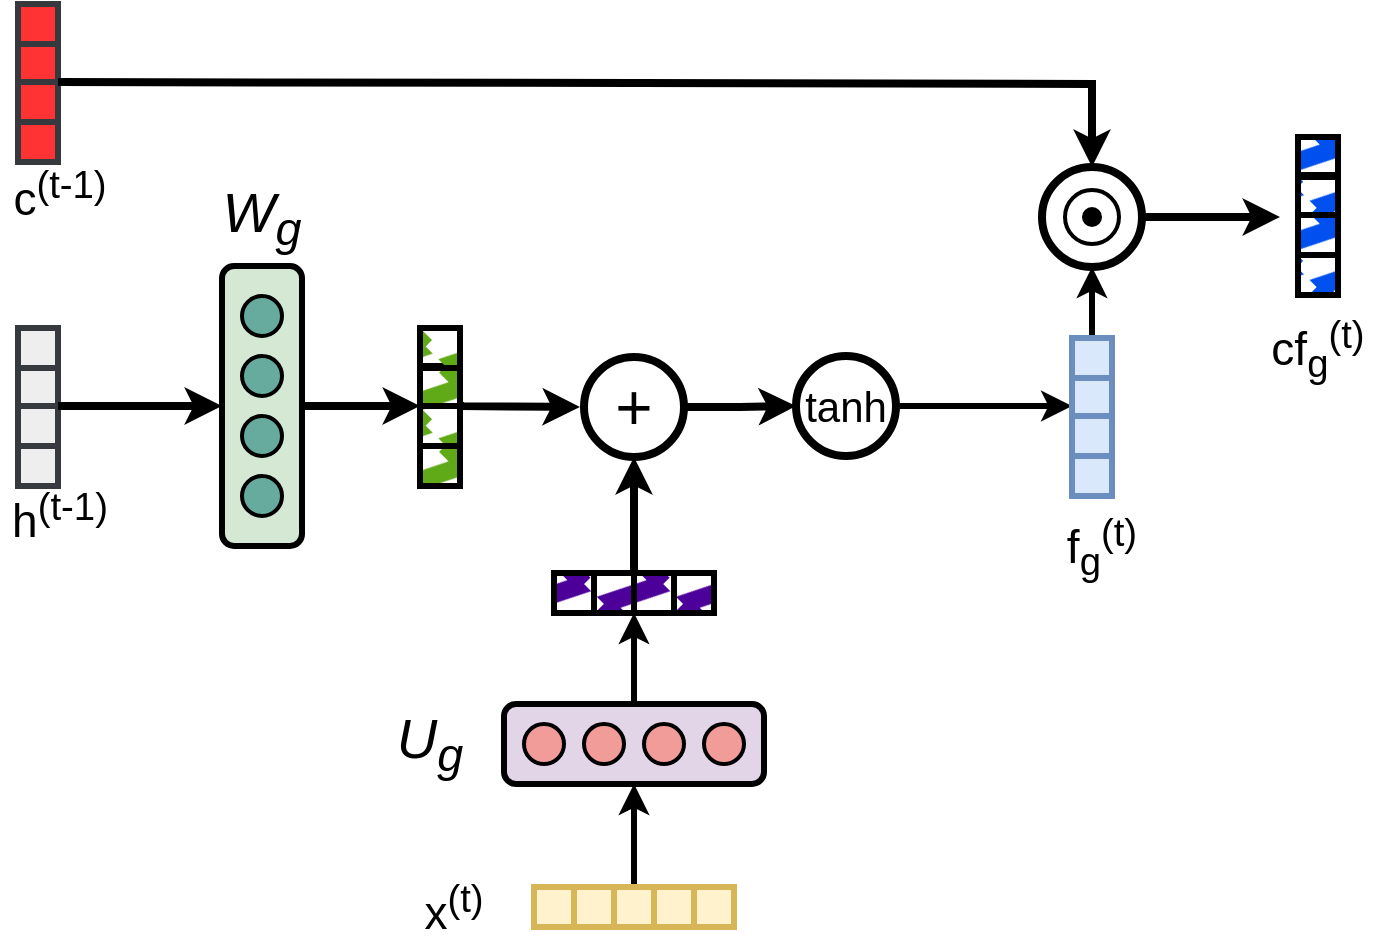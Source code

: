 <mxfile version="24.2.1" type="github">
  <diagram name="Page-1" id="YvK-xfUVIJKEr0HntoOl">
    <mxGraphModel dx="514" dy="1893" grid="1" gridSize="10" guides="1" tooltips="1" connect="1" arrows="1" fold="1" page="1" pageScale="1" pageWidth="850" pageHeight="1100" math="0" shadow="0">
      <root>
        <mxCell id="0" />
        <mxCell id="1" parent="0" />
        <mxCell id="p2FeWByDgp1WtgRKtF5X-1" style="edgeStyle=orthogonalEdgeStyle;rounded=0;orthogonalLoop=1;jettySize=auto;html=1;exitX=0.5;exitY=0;exitDx=0;exitDy=0;entryX=0;entryY=1;entryDx=0;entryDy=0;strokeWidth=4;" edge="1" parent="1" source="p2FeWByDgp1WtgRKtF5X-2" target="p2FeWByDgp1WtgRKtF5X-26">
          <mxGeometry relative="1" as="geometry">
            <Array as="points">
              <mxPoint x="1050" y="171" />
              <mxPoint x="1050" y="171" />
            </Array>
          </mxGeometry>
        </mxCell>
        <mxCell id="p2FeWByDgp1WtgRKtF5X-2" value="" style="rounded=1;whiteSpace=wrap;html=1;fontSize=12;glass=0;strokeWidth=3;shadow=0;rotation=90;fillColor=#d5e8d4;strokeColor=#000000;" vertex="1" parent="1">
          <mxGeometry x="921" y="151" width="140" height="40" as="geometry" />
        </mxCell>
        <mxCell id="p2FeWByDgp1WtgRKtF5X-3" value="" style="ellipse;whiteSpace=wrap;html=1;aspect=fixed;strokeWidth=2;fillColor=#67AB9F;strokeColor=#000000;" vertex="1" parent="1">
          <mxGeometry x="981" y="116" width="20" height="20" as="geometry" />
        </mxCell>
        <mxCell id="p2FeWByDgp1WtgRKtF5X-4" value="" style="ellipse;whiteSpace=wrap;html=1;aspect=fixed;strokeWidth=2;fillColor=#67AB9F;strokeColor=#000000;" vertex="1" parent="1">
          <mxGeometry x="981" y="146" width="20" height="20" as="geometry" />
        </mxCell>
        <mxCell id="p2FeWByDgp1WtgRKtF5X-5" value="" style="ellipse;whiteSpace=wrap;html=1;aspect=fixed;strokeWidth=2;fillColor=#67AB9F;strokeColor=#000000;" vertex="1" parent="1">
          <mxGeometry x="981" y="176" width="20" height="20" as="geometry" />
        </mxCell>
        <mxCell id="p2FeWByDgp1WtgRKtF5X-6" value="" style="ellipse;whiteSpace=wrap;html=1;aspect=fixed;strokeWidth=2;fillColor=#67AB9F;strokeColor=#000000;" vertex="1" parent="1">
          <mxGeometry x="981" y="206" width="20" height="20" as="geometry" />
        </mxCell>
        <mxCell id="p2FeWByDgp1WtgRKtF5X-7" value="" style="rounded=0;whiteSpace=wrap;html=1;strokeWidth=3;fillColor=#4C0099;strokeColor=#000000;fillStyle=zigzag-line;" vertex="1" parent="1">
          <mxGeometry x="1137" y="254.5" width="20" height="20" as="geometry" />
        </mxCell>
        <mxCell id="p2FeWByDgp1WtgRKtF5X-8" value="" style="rounded=0;whiteSpace=wrap;html=1;strokeWidth=3;fillColor=#4C0099;strokeColor=#000000;fillStyle=zigzag-line;" vertex="1" parent="1">
          <mxGeometry x="1157" y="254.5" width="20" height="20" as="geometry" />
        </mxCell>
        <mxCell id="p2FeWByDgp1WtgRKtF5X-9" value="" style="rounded=0;whiteSpace=wrap;html=1;strokeWidth=3;fillColor=#4C0099;strokeColor=#000000;fillStyle=zigzag-line;" vertex="1" parent="1">
          <mxGeometry x="1177" y="254.5" width="20" height="20" as="geometry" />
        </mxCell>
        <mxCell id="p2FeWByDgp1WtgRKtF5X-10" value="" style="rounded=0;whiteSpace=wrap;html=1;strokeWidth=3;fillColor=#4C0099;strokeColor=#000000;fillStyle=zigzag-line;" vertex="1" parent="1">
          <mxGeometry x="1197" y="254.5" width="20" height="20" as="geometry" />
        </mxCell>
        <mxCell id="p2FeWByDgp1WtgRKtF5X-11" style="edgeStyle=orthogonalEdgeStyle;rounded=0;orthogonalLoop=1;jettySize=auto;html=1;exitX=1;exitY=0.5;exitDx=0;exitDy=0;entryX=0;entryY=0.5;entryDx=0;entryDy=0;strokeWidth=4;" edge="1" parent="1" source="p2FeWByDgp1WtgRKtF5X-12" target="p2FeWByDgp1WtgRKtF5X-15">
          <mxGeometry relative="1" as="geometry" />
        </mxCell>
        <mxCell id="p2FeWByDgp1WtgRKtF5X-12" value="+" style="ellipse;whiteSpace=wrap;html=1;aspect=fixed;fontSize=32;strokeWidth=4;" vertex="1" parent="1">
          <mxGeometry x="1152" y="146.5" width="50" height="50" as="geometry" />
        </mxCell>
        <mxCell id="p2FeWByDgp1WtgRKtF5X-13" style="edgeStyle=orthogonalEdgeStyle;rounded=0;orthogonalLoop=1;jettySize=auto;html=1;exitX=1;exitY=0;exitDx=0;exitDy=0;entryX=0.5;entryY=1;entryDx=0;entryDy=0;strokeWidth=4;" edge="1" parent="1" source="p2FeWByDgp1WtgRKtF5X-8" target="p2FeWByDgp1WtgRKtF5X-12">
          <mxGeometry relative="1" as="geometry" />
        </mxCell>
        <mxCell id="p2FeWByDgp1WtgRKtF5X-14" style="edgeStyle=orthogonalEdgeStyle;rounded=0;orthogonalLoop=1;jettySize=auto;html=1;exitX=1;exitY=0.5;exitDx=0;exitDy=0;entryX=0;entryY=0.75;entryDx=0;entryDy=0;strokeWidth=3;" edge="1" parent="1" source="p2FeWByDgp1WtgRKtF5X-15" target="p2FeWByDgp1WtgRKtF5X-45">
          <mxGeometry relative="1" as="geometry" />
        </mxCell>
        <mxCell id="p2FeWByDgp1WtgRKtF5X-15" value="tanh" style="ellipse;whiteSpace=wrap;html=1;aspect=fixed;fontSize=21;strokeWidth=4;" vertex="1" parent="1">
          <mxGeometry x="1258" y="146" width="50" height="50" as="geometry" />
        </mxCell>
        <mxCell id="p2FeWByDgp1WtgRKtF5X-16" value="f&lt;sub&gt;g&lt;/sub&gt;&lt;sup&gt;(t)&lt;/sup&gt;" style="text;html=1;align=center;verticalAlign=middle;whiteSpace=wrap;rounded=0;fontSize=23;strokeWidth=4;" vertex="1" parent="1">
          <mxGeometry x="1381" y="226" width="60" height="30" as="geometry" />
        </mxCell>
        <mxCell id="p2FeWByDgp1WtgRKtF5X-17" value="W&lt;sub&gt;g&lt;/sub&gt;" style="text;html=1;align=center;verticalAlign=middle;whiteSpace=wrap;rounded=0;fontSize=28;fontStyle=2" vertex="1" parent="1">
          <mxGeometry x="961" y="61.5" width="60" height="30" as="geometry" />
        </mxCell>
        <mxCell id="p2FeWByDgp1WtgRKtF5X-18" value="h&lt;sup&gt;(t-1)&lt;/sup&gt;" style="text;html=1;align=center;verticalAlign=middle;whiteSpace=wrap;rounded=0;fontSize=23;strokeWidth=4;" vertex="1" parent="1">
          <mxGeometry x="860" y="211" width="60" height="30" as="geometry" />
        </mxCell>
        <mxCell id="p2FeWByDgp1WtgRKtF5X-19" value="" style="rounded=0;whiteSpace=wrap;html=1;strokeWidth=3;fillColor=#eeeeee;strokeColor=#36393d;" vertex="1" parent="1">
          <mxGeometry x="869" y="191" width="20" height="20" as="geometry" />
        </mxCell>
        <mxCell id="p2FeWByDgp1WtgRKtF5X-20" value="" style="rounded=0;whiteSpace=wrap;html=1;strokeWidth=3;fillColor=#eeeeee;strokeColor=#36393d;" vertex="1" parent="1">
          <mxGeometry x="869" y="171" width="20" height="20" as="geometry" />
        </mxCell>
        <mxCell id="p2FeWByDgp1WtgRKtF5X-21" value="" style="rounded=0;whiteSpace=wrap;html=1;strokeWidth=3;fillColor=#eeeeee;strokeColor=#36393d;" vertex="1" parent="1">
          <mxGeometry x="869" y="151" width="20" height="20" as="geometry" />
        </mxCell>
        <mxCell id="p2FeWByDgp1WtgRKtF5X-22" value="" style="rounded=0;whiteSpace=wrap;html=1;strokeWidth=3;fillColor=#eeeeee;strokeColor=#36393d;" vertex="1" parent="1">
          <mxGeometry x="869" y="132" width="20" height="20" as="geometry" />
        </mxCell>
        <mxCell id="p2FeWByDgp1WtgRKtF5X-23" value="" style="rounded=0;whiteSpace=wrap;html=1;strokeWidth=3;fillColor=#60a917;strokeColor=#000000;fillStyle=zigzag-line;fontColor=#ffffff;" vertex="1" parent="1">
          <mxGeometry x="1070" y="191" width="20" height="20" as="geometry" />
        </mxCell>
        <mxCell id="p2FeWByDgp1WtgRKtF5X-24" value="" style="rounded=0;whiteSpace=wrap;html=1;strokeWidth=3;fillColor=#60a917;strokeColor=#000000;fillStyle=zigzag-line;fontColor=#ffffff;" vertex="1" parent="1">
          <mxGeometry x="1070" y="171" width="20" height="20" as="geometry" />
        </mxCell>
        <mxCell id="p2FeWByDgp1WtgRKtF5X-25" style="edgeStyle=orthogonalEdgeStyle;rounded=0;orthogonalLoop=1;jettySize=auto;html=1;exitX=1;exitY=1;exitDx=0;exitDy=0;strokeWidth=4;" edge="1" parent="1">
          <mxGeometry relative="1" as="geometry">
            <Array as="points">
              <mxPoint x="1089.97" y="171" />
              <mxPoint x="1089.97" y="171" />
            </Array>
            <mxPoint x="1149.97" y="171.5" as="targetPoint" />
            <mxPoint x="1091.97" y="171" as="sourcePoint" />
          </mxGeometry>
        </mxCell>
        <mxCell id="p2FeWByDgp1WtgRKtF5X-26" value="" style="rounded=0;whiteSpace=wrap;html=1;strokeWidth=3;fillColor=#60a917;strokeColor=#000000;fillStyle=zigzag-line;fontColor=#ffffff;" vertex="1" parent="1">
          <mxGeometry x="1070" y="151" width="20" height="20" as="geometry" />
        </mxCell>
        <mxCell id="p2FeWByDgp1WtgRKtF5X-27" value="" style="rounded=0;whiteSpace=wrap;html=1;strokeWidth=3;fillColor=#60a917;strokeColor=#000000;fillStyle=zigzag-line;fontColor=#ffffff;" vertex="1" parent="1">
          <mxGeometry x="1070" y="132" width="20" height="20" as="geometry" />
        </mxCell>
        <mxCell id="p2FeWByDgp1WtgRKtF5X-28" value="" style="endArrow=classic;html=1;rounded=0;exitX=1;exitY=1;exitDx=0;exitDy=0;strokeWidth=4;entryX=0.5;entryY=1;entryDx=0;entryDy=0;" edge="1" parent="1" source="p2FeWByDgp1WtgRKtF5X-21" target="p2FeWByDgp1WtgRKtF5X-2">
          <mxGeometry width="50" height="50" relative="1" as="geometry">
            <mxPoint x="1190" y="295.5" as="sourcePoint" />
            <mxPoint x="940" y="171.5" as="targetPoint" />
          </mxGeometry>
        </mxCell>
        <mxCell id="p2FeWByDgp1WtgRKtF5X-29" value="" style="rounded=0;whiteSpace=wrap;html=1;strokeWidth=3;fillColor=#FF3333;strokeColor=#36393d;" vertex="1" parent="1">
          <mxGeometry x="869" y="29" width="20" height="20" as="geometry" />
        </mxCell>
        <mxCell id="p2FeWByDgp1WtgRKtF5X-30" value="" style="rounded=0;whiteSpace=wrap;html=1;strokeWidth=3;fillColor=#FF3333;strokeColor=#36393d;" vertex="1" parent="1">
          <mxGeometry x="869" y="9" width="20" height="20" as="geometry" />
        </mxCell>
        <mxCell id="p2FeWByDgp1WtgRKtF5X-31" value="" style="rounded=0;whiteSpace=wrap;html=1;strokeWidth=3;fillColor=#FF3333;strokeColor=#36393d;" vertex="1" parent="1">
          <mxGeometry x="869" y="-11" width="20" height="20" as="geometry" />
        </mxCell>
        <mxCell id="p2FeWByDgp1WtgRKtF5X-32" style="edgeStyle=orthogonalEdgeStyle;rounded=0;orthogonalLoop=1;jettySize=auto;html=1;exitX=1;exitY=0.5;exitDx=0;exitDy=0;strokeWidth=4;" edge="1" parent="1" source="p2FeWByDgp1WtgRKtF5X-33">
          <mxGeometry relative="1" as="geometry">
            <mxPoint x="1500" y="76.448" as="targetPoint" />
          </mxGeometry>
        </mxCell>
        <mxCell id="p2FeWByDgp1WtgRKtF5X-33" value="" style="ellipse;whiteSpace=wrap;html=1;aspect=fixed;fontSize=32;strokeWidth=4;" vertex="1" parent="1">
          <mxGeometry x="1381" y="51.5" width="50" height="50" as="geometry" />
        </mxCell>
        <mxCell id="p2FeWByDgp1WtgRKtF5X-34" value="" style="rounded=0;whiteSpace=wrap;html=1;strokeWidth=3;fillColor=#FF3333;strokeColor=#36393d;" vertex="1" parent="1">
          <mxGeometry x="869" y="-30" width="20" height="20" as="geometry" />
        </mxCell>
        <mxCell id="p2FeWByDgp1WtgRKtF5X-35" value="" style="endArrow=classic;html=1;rounded=0;exitX=1;exitY=1;exitDx=0;exitDy=0;entryX=0.5;entryY=0;entryDx=0;entryDy=0;strokeWidth=4;" edge="1" parent="1" source="p2FeWByDgp1WtgRKtF5X-31" target="p2FeWByDgp1WtgRKtF5X-33">
          <mxGeometry width="50" height="50" relative="1" as="geometry">
            <mxPoint x="1090" y="150" as="sourcePoint" />
            <mxPoint x="1350" y="10" as="targetPoint" />
            <Array as="points">
              <mxPoint x="1406" y="10" />
            </Array>
          </mxGeometry>
        </mxCell>
        <mxCell id="p2FeWByDgp1WtgRKtF5X-36" value="c&lt;sup&gt;(t-1)&lt;/sup&gt;" style="text;html=1;align=center;verticalAlign=middle;whiteSpace=wrap;rounded=0;fontSize=23;strokeWidth=4;" vertex="1" parent="1">
          <mxGeometry x="860" y="50" width="60" height="30" as="geometry" />
        </mxCell>
        <mxCell id="p2FeWByDgp1WtgRKtF5X-37" value="" style="ellipse;whiteSpace=wrap;html=1;aspect=fixed;strokeWidth=2;" vertex="1" parent="1">
          <mxGeometry x="1392.5" y="63" width="27" height="27" as="geometry" />
        </mxCell>
        <mxCell id="p2FeWByDgp1WtgRKtF5X-38" value="" style="shape=waypoint;sketch=0;fillStyle=solid;size=6;pointerEvents=1;points=[];fillColor=none;resizable=0;rotatable=0;perimeter=centerPerimeter;snapToPoint=1;strokeWidth=3;" vertex="1" parent="1">
          <mxGeometry x="1396" y="66.5" width="20" height="20" as="geometry" />
        </mxCell>
        <mxCell id="p2FeWByDgp1WtgRKtF5X-39" value="" style="rounded=0;whiteSpace=wrap;html=1;strokeWidth=3;fillColor=#0050ef;strokeColor=#000000;fillStyle=zigzag-line;fontColor=#ffffff;" vertex="1" parent="1">
          <mxGeometry x="1509" y="95.5" width="20" height="20" as="geometry" />
        </mxCell>
        <mxCell id="p2FeWByDgp1WtgRKtF5X-40" value="" style="rounded=0;whiteSpace=wrap;html=1;strokeWidth=3;fillColor=#0050ef;strokeColor=#000000;fillStyle=zigzag-line;fontColor=#ffffff;" vertex="1" parent="1">
          <mxGeometry x="1509" y="75.5" width="20" height="20" as="geometry" />
        </mxCell>
        <mxCell id="p2FeWByDgp1WtgRKtF5X-41" value="" style="rounded=0;whiteSpace=wrap;html=1;strokeWidth=3;fillColor=#0050ef;strokeColor=#000000;fillStyle=zigzag-line;fontColor=#ffffff;" vertex="1" parent="1">
          <mxGeometry x="1509" y="55.5" width="20" height="20" as="geometry" />
        </mxCell>
        <mxCell id="p2FeWByDgp1WtgRKtF5X-42" value="" style="rounded=0;whiteSpace=wrap;html=1;strokeWidth=3;fillColor=#0050ef;strokeColor=#000000;fillStyle=zigzag-line;fontColor=#ffffff;" vertex="1" parent="1">
          <mxGeometry x="1509" y="36.5" width="20" height="20" as="geometry" />
        </mxCell>
        <mxCell id="p2FeWByDgp1WtgRKtF5X-43" value="" style="rounded=0;whiteSpace=wrap;html=1;strokeWidth=3;fillColor=#dae8fc;strokeColor=#6c8ebf;" vertex="1" parent="1">
          <mxGeometry x="1396" y="196" width="20" height="20" as="geometry" />
        </mxCell>
        <mxCell id="p2FeWByDgp1WtgRKtF5X-44" value="" style="rounded=0;whiteSpace=wrap;html=1;strokeWidth=3;fillColor=#dae8fc;strokeColor=#6c8ebf;" vertex="1" parent="1">
          <mxGeometry x="1396" y="176" width="20" height="20" as="geometry" />
        </mxCell>
        <mxCell id="p2FeWByDgp1WtgRKtF5X-45" value="" style="rounded=0;whiteSpace=wrap;html=1;strokeWidth=3;fillColor=#dae8fc;strokeColor=#6c8ebf;" vertex="1" parent="1">
          <mxGeometry x="1396" y="156" width="20" height="20" as="geometry" />
        </mxCell>
        <mxCell id="p2FeWByDgp1WtgRKtF5X-46" style="edgeStyle=orthogonalEdgeStyle;rounded=0;orthogonalLoop=1;jettySize=auto;html=1;entryX=0.5;entryY=1;entryDx=0;entryDy=0;strokeWidth=3;" edge="1" parent="1" source="p2FeWByDgp1WtgRKtF5X-47" target="p2FeWByDgp1WtgRKtF5X-33">
          <mxGeometry relative="1" as="geometry" />
        </mxCell>
        <mxCell id="p2FeWByDgp1WtgRKtF5X-47" value="" style="rounded=0;whiteSpace=wrap;html=1;strokeWidth=3;fillColor=#dae8fc;strokeColor=#6c8ebf;" vertex="1" parent="1">
          <mxGeometry x="1396" y="137" width="20" height="20" as="geometry" />
        </mxCell>
        <mxCell id="p2FeWByDgp1WtgRKtF5X-48" value="cf&lt;sub&gt;g&lt;/sub&gt;&lt;sup&gt;(t)&lt;/sup&gt;" style="text;html=1;align=center;verticalAlign=middle;whiteSpace=wrap;rounded=0;fontSize=23;strokeWidth=4;" vertex="1" parent="1">
          <mxGeometry x="1489" y="127" width="60" height="30" as="geometry" />
        </mxCell>
        <mxCell id="p2FeWByDgp1WtgRKtF5X-49" value="x&lt;sup&gt;(t)&lt;/sup&gt;" style="text;html=1;align=center;verticalAlign=middle;whiteSpace=wrap;rounded=0;fontSize=23;strokeWidth=4;" vertex="1" parent="1">
          <mxGeometry x="1057" y="406.5" width="60" height="30" as="geometry" />
        </mxCell>
        <mxCell id="p2FeWByDgp1WtgRKtF5X-50" value="U&lt;sub&gt;g&lt;/sub&gt;" style="text;html=1;align=center;verticalAlign=middle;whiteSpace=wrap;rounded=0;fontSize=28;fontStyle=2" vertex="1" parent="1">
          <mxGeometry x="1045" y="324.5" width="60" height="30" as="geometry" />
        </mxCell>
        <mxCell id="p2FeWByDgp1WtgRKtF5X-51" value="" style="rounded=0;whiteSpace=wrap;html=1;strokeWidth=3;fillColor=#fff2cc;strokeColor=#d6b656;" vertex="1" parent="1">
          <mxGeometry x="1127" y="411.5" width="20" height="20" as="geometry" />
        </mxCell>
        <mxCell id="p2FeWByDgp1WtgRKtF5X-52" value="" style="rounded=0;whiteSpace=wrap;html=1;strokeWidth=3;fillColor=#fff2cc;strokeColor=#d6b656;" vertex="1" parent="1">
          <mxGeometry x="1147" y="411.5" width="20" height="20" as="geometry" />
        </mxCell>
        <mxCell id="p2FeWByDgp1WtgRKtF5X-53" style="edgeStyle=orthogonalEdgeStyle;rounded=0;orthogonalLoop=1;jettySize=auto;html=1;exitX=0.5;exitY=0;exitDx=0;exitDy=0;entryX=0.5;entryY=1;entryDx=0;entryDy=0;strokeWidth=3;" edge="1" parent="1" source="p2FeWByDgp1WtgRKtF5X-54" target="p2FeWByDgp1WtgRKtF5X-57">
          <mxGeometry relative="1" as="geometry" />
        </mxCell>
        <mxCell id="p2FeWByDgp1WtgRKtF5X-54" value="" style="rounded=0;whiteSpace=wrap;html=1;strokeWidth=3;fillColor=#fff2cc;strokeColor=#d6b656;" vertex="1" parent="1">
          <mxGeometry x="1167" y="411.5" width="20" height="20" as="geometry" />
        </mxCell>
        <mxCell id="p2FeWByDgp1WtgRKtF5X-55" value="" style="rounded=0;whiteSpace=wrap;html=1;strokeWidth=3;fillColor=#fff2cc;strokeColor=#d6b656;" vertex="1" parent="1">
          <mxGeometry x="1187" y="411.5" width="20" height="20" as="geometry" />
        </mxCell>
        <mxCell id="p2FeWByDgp1WtgRKtF5X-56" style="edgeStyle=orthogonalEdgeStyle;rounded=0;orthogonalLoop=1;jettySize=auto;html=1;exitX=0.5;exitY=0;exitDx=0;exitDy=0;entryX=1;entryY=1;entryDx=0;entryDy=0;strokeWidth=3;" edge="1" parent="1" source="p2FeWByDgp1WtgRKtF5X-57" target="p2FeWByDgp1WtgRKtF5X-8">
          <mxGeometry relative="1" as="geometry">
            <mxPoint x="1177" y="225" as="targetPoint" />
          </mxGeometry>
        </mxCell>
        <mxCell id="p2FeWByDgp1WtgRKtF5X-57" value="" style="rounded=1;whiteSpace=wrap;html=1;fontSize=12;glass=0;strokeWidth=3;shadow=0;fillColor=#e1d5e7;strokeColor=#000000;" vertex="1" parent="1">
          <mxGeometry x="1112" y="320" width="130" height="40" as="geometry" />
        </mxCell>
        <mxCell id="p2FeWByDgp1WtgRKtF5X-58" value="" style="ellipse;whiteSpace=wrap;html=1;aspect=fixed;strokeWidth=2;fillColor=#F19C99;strokeColor=#000000;" vertex="1" parent="1">
          <mxGeometry x="1122" y="330" width="20" height="20" as="geometry" />
        </mxCell>
        <mxCell id="p2FeWByDgp1WtgRKtF5X-59" value="" style="ellipse;whiteSpace=wrap;html=1;aspect=fixed;strokeWidth=2;fillColor=#F19C99;strokeColor=#000000;" vertex="1" parent="1">
          <mxGeometry x="1152" y="330" width="20" height="20" as="geometry" />
        </mxCell>
        <mxCell id="p2FeWByDgp1WtgRKtF5X-60" value="" style="ellipse;whiteSpace=wrap;html=1;aspect=fixed;strokeWidth=2;fillColor=#F19C99;strokeColor=#000000;" vertex="1" parent="1">
          <mxGeometry x="1182" y="330" width="20" height="20" as="geometry" />
        </mxCell>
        <mxCell id="p2FeWByDgp1WtgRKtF5X-61" value="" style="ellipse;whiteSpace=wrap;html=1;aspect=fixed;strokeWidth=2;fillColor=#F19C99;strokeColor=#000000;" vertex="1" parent="1">
          <mxGeometry x="1212" y="330" width="20" height="20" as="geometry" />
        </mxCell>
        <mxCell id="p2FeWByDgp1WtgRKtF5X-62" value="" style="rounded=0;whiteSpace=wrap;html=1;strokeWidth=3;fillColor=#fff2cc;strokeColor=#d6b656;" vertex="1" parent="1">
          <mxGeometry x="1207" y="411.5" width="20" height="20" as="geometry" />
        </mxCell>
      </root>
    </mxGraphModel>
  </diagram>
</mxfile>
